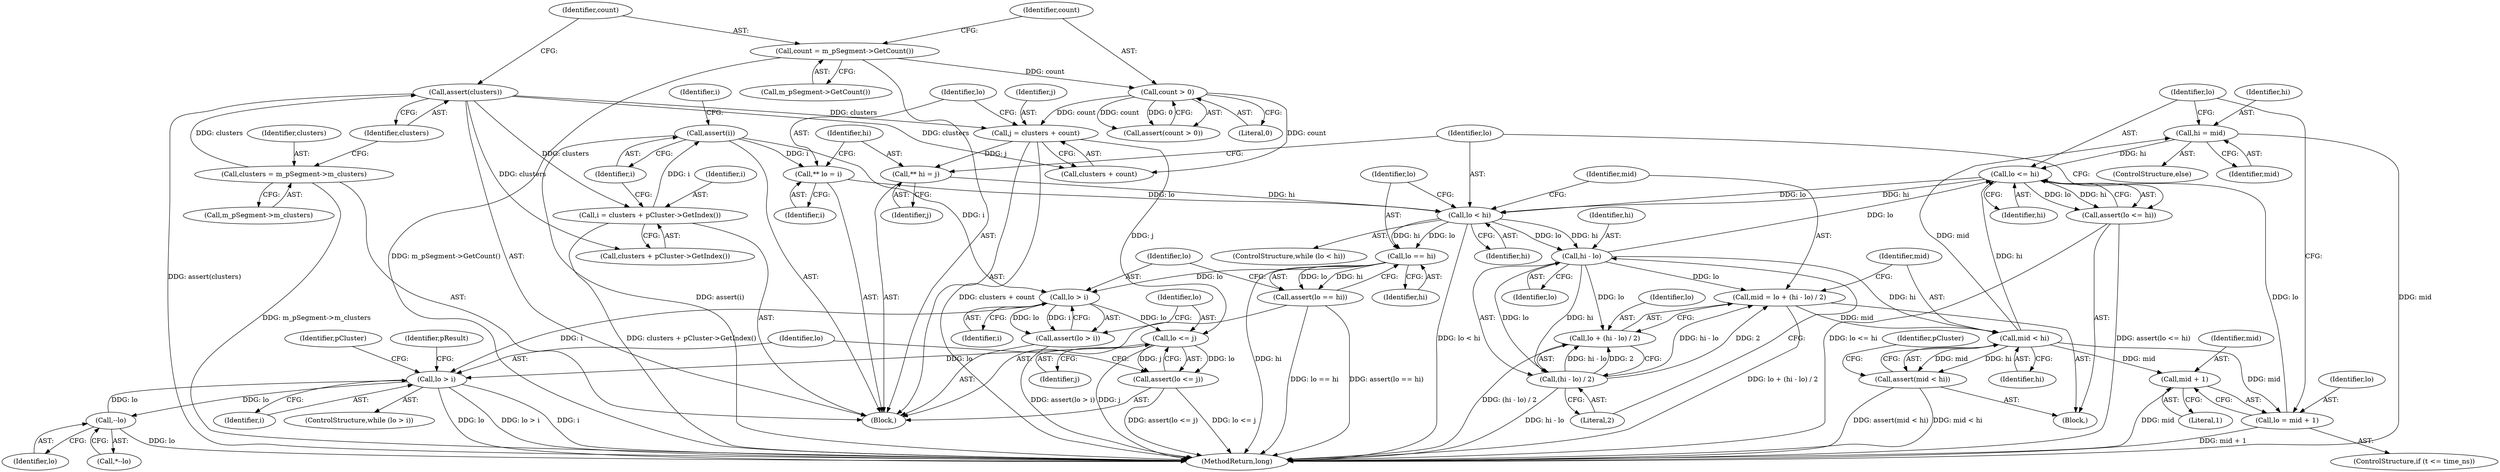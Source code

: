 digraph "1_Android_04839626ed859623901ebd3a5fd483982186b59d_197@pointer" {
"1000227" [label="(Call,hi = mid)"];
"1000200" [label="(Call,mid < hi)"];
"1000190" [label="(Call,mid = lo + (hi - lo) / 2)"];
"1000195" [label="(Call,hi - lo)"];
"1000186" [label="(Call,lo < hi)"];
"1000178" [label="(Call,** lo = i)"];
"1000161" [label="(Call,assert(i))"];
"1000156" [label="(Call,i = clusters + pCluster->GetIndex())"];
"1000146" [label="(Call,assert(clusters))"];
"1000141" [label="(Call,clusters = m_pSegment->m_clusters)"];
"1000231" [label="(Call,lo <= hi)"];
"1000221" [label="(Call,lo = mid + 1)"];
"1000227" [label="(Call,hi = mid)"];
"1000182" [label="(Call,** hi = j)"];
"1000172" [label="(Call,j = clusters + count)"];
"1000153" [label="(Call,count > 0)"];
"1000149" [label="(Call,count = m_pSegment->GetCount())"];
"1000194" [label="(Call,(hi - lo) / 2)"];
"1000199" [label="(Call,assert(mid < hi))"];
"1000223" [label="(Call,mid + 1)"];
"1000192" [label="(Call,lo + (hi - lo) / 2)"];
"1000235" [label="(Call,lo == hi)"];
"1000234" [label="(Call,assert(lo == hi))"];
"1000239" [label="(Call,lo > i)"];
"1000238" [label="(Call,assert(lo > i))"];
"1000243" [label="(Call,lo <= j)"];
"1000242" [label="(Call,assert(lo <= j))"];
"1000247" [label="(Call,lo > i)"];
"1000254" [label="(Call,--lo)"];
"1000230" [label="(Call,assert(lo <= hi))"];
"1000197" [label="(Identifier,lo)"];
"1000182" [label="(Call,** hi = j)"];
"1000166" [label="(Identifier,i)"];
"1000242" [label="(Call,assert(lo <= j))"];
"1000188" [label="(Identifier,hi)"];
"1000198" [label="(Literal,2)"];
"1000196" [label="(Identifier,hi)"];
"1000224" [label="(Identifier,mid)"];
"1000243" [label="(Call,lo <= j)"];
"1000247" [label="(Call,lo > i)"];
"1000221" [label="(Call,lo = mid + 1)"];
"1000246" [label="(ControlStructure,while (lo > i))"];
"1000151" [label="(Call,m_pSegment->GetCount())"];
"1000191" [label="(Identifier,mid)"];
"1000186" [label="(Call,lo < hi)"];
"1000232" [label="(Identifier,lo)"];
"1000223" [label="(Call,mid + 1)"];
"1000194" [label="(Call,(hi - lo) / 2)"];
"1000143" [label="(Call,m_pSegment->m_clusters)"];
"1000252" [label="(Identifier,pCluster)"];
"1000222" [label="(Identifier,lo)"];
"1000249" [label="(Identifier,i)"];
"1000180" [label="(Identifier,i)"];
"1000157" [label="(Identifier,i)"];
"1000155" [label="(Literal,0)"];
"1000225" [label="(Literal,1)"];
"1000248" [label="(Identifier,lo)"];
"1000141" [label="(Call,clusters = m_pSegment->m_clusters)"];
"1000204" [label="(Identifier,pCluster)"];
"1000189" [label="(Block,)"];
"1000190" [label="(Call,mid = lo + (hi - lo) / 2)"];
"1000161" [label="(Call,assert(i))"];
"1000156" [label="(Call,i = clusters + pCluster->GetIndex())"];
"1000142" [label="(Identifier,clusters)"];
"1000184" [label="(Identifier,j)"];
"1000147" [label="(Identifier,clusters)"];
"1000200" [label="(Call,mid < hi)"];
"1000230" [label="(Call,assert(lo <= hi))"];
"1000146" [label="(Call,assert(clusters))"];
"1000183" [label="(Identifier,hi)"];
"1000237" [label="(Identifier,hi)"];
"1000178" [label="(Call,** lo = i)"];
"1000229" [label="(Identifier,mid)"];
"1000217" [label="(ControlStructure,if (t <= time_ns))"];
"1000153" [label="(Call,count > 0)"];
"1000240" [label="(Identifier,lo)"];
"1000245" [label="(Identifier,j)"];
"1000187" [label="(Identifier,lo)"];
"1000162" [label="(Identifier,i)"];
"1000255" [label="(Identifier,lo)"];
"1000235" [label="(Call,lo == hi)"];
"1000106" [label="(Block,)"];
"1000228" [label="(Identifier,hi)"];
"1000202" [label="(Identifier,hi)"];
"1000233" [label="(Identifier,hi)"];
"1000149" [label="(Call,count = m_pSegment->GetCount())"];
"1000241" [label="(Identifier,i)"];
"1000244" [label="(Identifier,lo)"];
"1000195" [label="(Call,hi - lo)"];
"1000253" [label="(Call,*--lo)"];
"1000238" [label="(Call,assert(lo > i))"];
"1000201" [label="(Identifier,mid)"];
"1000154" [label="(Identifier,count)"];
"1000226" [label="(ControlStructure,else)"];
"1000179" [label="(Identifier,lo)"];
"1000280" [label="(MethodReturn,long)"];
"1000192" [label="(Call,lo + (hi - lo) / 2)"];
"1000174" [label="(Call,clusters + count)"];
"1000231" [label="(Call,lo <= hi)"];
"1000152" [label="(Call,assert(count > 0))"];
"1000173" [label="(Identifier,j)"];
"1000276" [label="(Identifier,pResult)"];
"1000234" [label="(Call,assert(lo == hi))"];
"1000150" [label="(Identifier,count)"];
"1000158" [label="(Call,clusters + pCluster->GetIndex())"];
"1000185" [label="(ControlStructure,while (lo < hi))"];
"1000199" [label="(Call,assert(mid < hi))"];
"1000172" [label="(Call,j = clusters + count)"];
"1000236" [label="(Identifier,lo)"];
"1000193" [label="(Identifier,lo)"];
"1000239" [label="(Call,lo > i)"];
"1000227" [label="(Call,hi = mid)"];
"1000254" [label="(Call,--lo)"];
"1000227" -> "1000226"  [label="AST: "];
"1000227" -> "1000229"  [label="CFG: "];
"1000228" -> "1000227"  [label="AST: "];
"1000229" -> "1000227"  [label="AST: "];
"1000232" -> "1000227"  [label="CFG: "];
"1000227" -> "1000280"  [label="DDG: mid"];
"1000200" -> "1000227"  [label="DDG: mid"];
"1000227" -> "1000231"  [label="DDG: hi"];
"1000200" -> "1000199"  [label="AST: "];
"1000200" -> "1000202"  [label="CFG: "];
"1000201" -> "1000200"  [label="AST: "];
"1000202" -> "1000200"  [label="AST: "];
"1000199" -> "1000200"  [label="CFG: "];
"1000200" -> "1000199"  [label="DDG: mid"];
"1000200" -> "1000199"  [label="DDG: hi"];
"1000190" -> "1000200"  [label="DDG: mid"];
"1000195" -> "1000200"  [label="DDG: hi"];
"1000200" -> "1000221"  [label="DDG: mid"];
"1000200" -> "1000223"  [label="DDG: mid"];
"1000200" -> "1000231"  [label="DDG: hi"];
"1000190" -> "1000189"  [label="AST: "];
"1000190" -> "1000192"  [label="CFG: "];
"1000191" -> "1000190"  [label="AST: "];
"1000192" -> "1000190"  [label="AST: "];
"1000201" -> "1000190"  [label="CFG: "];
"1000190" -> "1000280"  [label="DDG: lo + (hi - lo) / 2"];
"1000195" -> "1000190"  [label="DDG: lo"];
"1000194" -> "1000190"  [label="DDG: hi - lo"];
"1000194" -> "1000190"  [label="DDG: 2"];
"1000195" -> "1000194"  [label="AST: "];
"1000195" -> "1000197"  [label="CFG: "];
"1000196" -> "1000195"  [label="AST: "];
"1000197" -> "1000195"  [label="AST: "];
"1000198" -> "1000195"  [label="CFG: "];
"1000195" -> "1000192"  [label="DDG: lo"];
"1000195" -> "1000194"  [label="DDG: hi"];
"1000195" -> "1000194"  [label="DDG: lo"];
"1000186" -> "1000195"  [label="DDG: hi"];
"1000186" -> "1000195"  [label="DDG: lo"];
"1000195" -> "1000231"  [label="DDG: lo"];
"1000186" -> "1000185"  [label="AST: "];
"1000186" -> "1000188"  [label="CFG: "];
"1000187" -> "1000186"  [label="AST: "];
"1000188" -> "1000186"  [label="AST: "];
"1000191" -> "1000186"  [label="CFG: "];
"1000236" -> "1000186"  [label="CFG: "];
"1000186" -> "1000280"  [label="DDG: lo < hi"];
"1000178" -> "1000186"  [label="DDG: lo"];
"1000231" -> "1000186"  [label="DDG: lo"];
"1000231" -> "1000186"  [label="DDG: hi"];
"1000182" -> "1000186"  [label="DDG: hi"];
"1000186" -> "1000235"  [label="DDG: lo"];
"1000186" -> "1000235"  [label="DDG: hi"];
"1000178" -> "1000106"  [label="AST: "];
"1000178" -> "1000180"  [label="CFG: "];
"1000179" -> "1000178"  [label="AST: "];
"1000180" -> "1000178"  [label="AST: "];
"1000183" -> "1000178"  [label="CFG: "];
"1000161" -> "1000178"  [label="DDG: i"];
"1000161" -> "1000106"  [label="AST: "];
"1000161" -> "1000162"  [label="CFG: "];
"1000162" -> "1000161"  [label="AST: "];
"1000166" -> "1000161"  [label="CFG: "];
"1000161" -> "1000280"  [label="DDG: assert(i)"];
"1000156" -> "1000161"  [label="DDG: i"];
"1000161" -> "1000239"  [label="DDG: i"];
"1000156" -> "1000106"  [label="AST: "];
"1000156" -> "1000158"  [label="CFG: "];
"1000157" -> "1000156"  [label="AST: "];
"1000158" -> "1000156"  [label="AST: "];
"1000162" -> "1000156"  [label="CFG: "];
"1000156" -> "1000280"  [label="DDG: clusters + pCluster->GetIndex()"];
"1000146" -> "1000156"  [label="DDG: clusters"];
"1000146" -> "1000106"  [label="AST: "];
"1000146" -> "1000147"  [label="CFG: "];
"1000147" -> "1000146"  [label="AST: "];
"1000150" -> "1000146"  [label="CFG: "];
"1000146" -> "1000280"  [label="DDG: assert(clusters)"];
"1000141" -> "1000146"  [label="DDG: clusters"];
"1000146" -> "1000158"  [label="DDG: clusters"];
"1000146" -> "1000172"  [label="DDG: clusters"];
"1000146" -> "1000174"  [label="DDG: clusters"];
"1000141" -> "1000106"  [label="AST: "];
"1000141" -> "1000143"  [label="CFG: "];
"1000142" -> "1000141"  [label="AST: "];
"1000143" -> "1000141"  [label="AST: "];
"1000147" -> "1000141"  [label="CFG: "];
"1000141" -> "1000280"  [label="DDG: m_pSegment->m_clusters"];
"1000231" -> "1000230"  [label="AST: "];
"1000231" -> "1000233"  [label="CFG: "];
"1000232" -> "1000231"  [label="AST: "];
"1000233" -> "1000231"  [label="AST: "];
"1000230" -> "1000231"  [label="CFG: "];
"1000231" -> "1000230"  [label="DDG: lo"];
"1000231" -> "1000230"  [label="DDG: hi"];
"1000221" -> "1000231"  [label="DDG: lo"];
"1000221" -> "1000217"  [label="AST: "];
"1000221" -> "1000223"  [label="CFG: "];
"1000222" -> "1000221"  [label="AST: "];
"1000223" -> "1000221"  [label="AST: "];
"1000232" -> "1000221"  [label="CFG: "];
"1000221" -> "1000280"  [label="DDG: mid + 1"];
"1000182" -> "1000106"  [label="AST: "];
"1000182" -> "1000184"  [label="CFG: "];
"1000183" -> "1000182"  [label="AST: "];
"1000184" -> "1000182"  [label="AST: "];
"1000187" -> "1000182"  [label="CFG: "];
"1000172" -> "1000182"  [label="DDG: j"];
"1000172" -> "1000106"  [label="AST: "];
"1000172" -> "1000174"  [label="CFG: "];
"1000173" -> "1000172"  [label="AST: "];
"1000174" -> "1000172"  [label="AST: "];
"1000179" -> "1000172"  [label="CFG: "];
"1000172" -> "1000280"  [label="DDG: clusters + count"];
"1000153" -> "1000172"  [label="DDG: count"];
"1000172" -> "1000243"  [label="DDG: j"];
"1000153" -> "1000152"  [label="AST: "];
"1000153" -> "1000155"  [label="CFG: "];
"1000154" -> "1000153"  [label="AST: "];
"1000155" -> "1000153"  [label="AST: "];
"1000152" -> "1000153"  [label="CFG: "];
"1000153" -> "1000152"  [label="DDG: count"];
"1000153" -> "1000152"  [label="DDG: 0"];
"1000149" -> "1000153"  [label="DDG: count"];
"1000153" -> "1000174"  [label="DDG: count"];
"1000149" -> "1000106"  [label="AST: "];
"1000149" -> "1000151"  [label="CFG: "];
"1000150" -> "1000149"  [label="AST: "];
"1000151" -> "1000149"  [label="AST: "];
"1000154" -> "1000149"  [label="CFG: "];
"1000149" -> "1000280"  [label="DDG: m_pSegment->GetCount()"];
"1000194" -> "1000192"  [label="AST: "];
"1000194" -> "1000198"  [label="CFG: "];
"1000198" -> "1000194"  [label="AST: "];
"1000192" -> "1000194"  [label="CFG: "];
"1000194" -> "1000280"  [label="DDG: hi - lo"];
"1000194" -> "1000192"  [label="DDG: hi - lo"];
"1000194" -> "1000192"  [label="DDG: 2"];
"1000199" -> "1000189"  [label="AST: "];
"1000204" -> "1000199"  [label="CFG: "];
"1000199" -> "1000280"  [label="DDG: assert(mid < hi)"];
"1000199" -> "1000280"  [label="DDG: mid < hi"];
"1000223" -> "1000225"  [label="CFG: "];
"1000224" -> "1000223"  [label="AST: "];
"1000225" -> "1000223"  [label="AST: "];
"1000223" -> "1000280"  [label="DDG: mid"];
"1000193" -> "1000192"  [label="AST: "];
"1000192" -> "1000280"  [label="DDG: (hi - lo) / 2"];
"1000235" -> "1000234"  [label="AST: "];
"1000235" -> "1000237"  [label="CFG: "];
"1000236" -> "1000235"  [label="AST: "];
"1000237" -> "1000235"  [label="AST: "];
"1000234" -> "1000235"  [label="CFG: "];
"1000235" -> "1000280"  [label="DDG: hi"];
"1000235" -> "1000234"  [label="DDG: lo"];
"1000235" -> "1000234"  [label="DDG: hi"];
"1000235" -> "1000239"  [label="DDG: lo"];
"1000234" -> "1000106"  [label="AST: "];
"1000240" -> "1000234"  [label="CFG: "];
"1000234" -> "1000280"  [label="DDG: lo == hi"];
"1000234" -> "1000280"  [label="DDG: assert(lo == hi)"];
"1000239" -> "1000238"  [label="AST: "];
"1000239" -> "1000241"  [label="CFG: "];
"1000240" -> "1000239"  [label="AST: "];
"1000241" -> "1000239"  [label="AST: "];
"1000238" -> "1000239"  [label="CFG: "];
"1000239" -> "1000238"  [label="DDG: lo"];
"1000239" -> "1000238"  [label="DDG: i"];
"1000239" -> "1000243"  [label="DDG: lo"];
"1000239" -> "1000247"  [label="DDG: i"];
"1000238" -> "1000106"  [label="AST: "];
"1000244" -> "1000238"  [label="CFG: "];
"1000238" -> "1000280"  [label="DDG: assert(lo > i)"];
"1000243" -> "1000242"  [label="AST: "];
"1000243" -> "1000245"  [label="CFG: "];
"1000244" -> "1000243"  [label="AST: "];
"1000245" -> "1000243"  [label="AST: "];
"1000242" -> "1000243"  [label="CFG: "];
"1000243" -> "1000280"  [label="DDG: j"];
"1000243" -> "1000242"  [label="DDG: lo"];
"1000243" -> "1000242"  [label="DDG: j"];
"1000243" -> "1000247"  [label="DDG: lo"];
"1000242" -> "1000106"  [label="AST: "];
"1000248" -> "1000242"  [label="CFG: "];
"1000242" -> "1000280"  [label="DDG: assert(lo <= j)"];
"1000242" -> "1000280"  [label="DDG: lo <= j"];
"1000247" -> "1000246"  [label="AST: "];
"1000247" -> "1000249"  [label="CFG: "];
"1000248" -> "1000247"  [label="AST: "];
"1000249" -> "1000247"  [label="AST: "];
"1000252" -> "1000247"  [label="CFG: "];
"1000276" -> "1000247"  [label="CFG: "];
"1000247" -> "1000280"  [label="DDG: lo"];
"1000247" -> "1000280"  [label="DDG: lo > i"];
"1000247" -> "1000280"  [label="DDG: i"];
"1000254" -> "1000247"  [label="DDG: lo"];
"1000247" -> "1000254"  [label="DDG: lo"];
"1000254" -> "1000253"  [label="AST: "];
"1000254" -> "1000255"  [label="CFG: "];
"1000255" -> "1000254"  [label="AST: "];
"1000253" -> "1000254"  [label="CFG: "];
"1000254" -> "1000280"  [label="DDG: lo"];
"1000230" -> "1000189"  [label="AST: "];
"1000187" -> "1000230"  [label="CFG: "];
"1000230" -> "1000280"  [label="DDG: lo <= hi"];
"1000230" -> "1000280"  [label="DDG: assert(lo <= hi)"];
}
